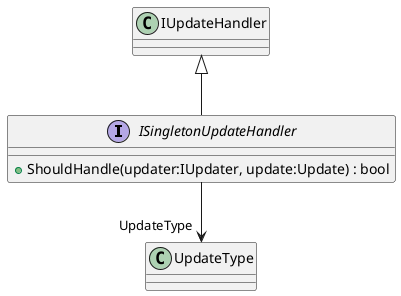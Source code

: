 @startuml
interface ISingletonUpdateHandler {
    + ShouldHandle(updater:IUpdater, update:Update) : bool
}
IUpdateHandler <|-- ISingletonUpdateHandler
ISingletonUpdateHandler --> "UpdateType" UpdateType
@enduml
